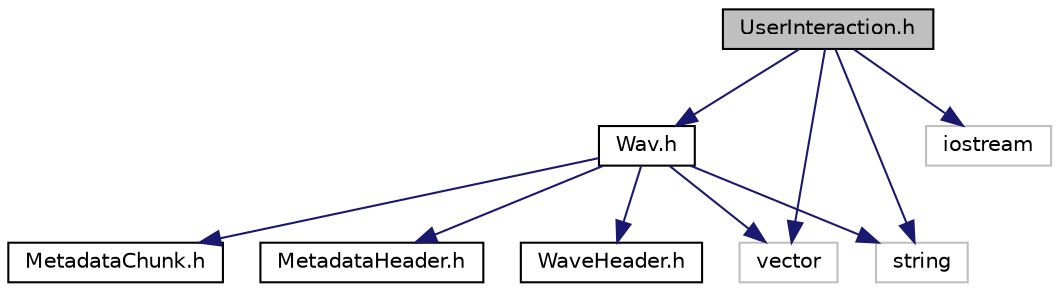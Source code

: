 digraph "UserInteraction.h"
{
  edge [fontname="Helvetica",fontsize="10",labelfontname="Helvetica",labelfontsize="10"];
  node [fontname="Helvetica",fontsize="10",shape=record];
  Node0 [label="UserInteraction.h",height=0.2,width=0.4,color="black", fillcolor="grey75", style="filled", fontcolor="black"];
  Node0 -> Node1 [color="midnightblue",fontsize="10",style="solid"];
  Node1 [label="Wav.h",height=0.2,width=0.4,color="black", fillcolor="white", style="filled",URL="$d1/d71/Wav_8h.html"];
  Node1 -> Node2 [color="midnightblue",fontsize="10",style="solid"];
  Node2 [label="MetadataChunk.h",height=0.2,width=0.4,color="black", fillcolor="white", style="filled",URL="$de/d67/MetadataChunk_8h.html"];
  Node1 -> Node3 [color="midnightblue",fontsize="10",style="solid"];
  Node3 [label="MetadataHeader.h",height=0.2,width=0.4,color="black", fillcolor="white", style="filled",URL="$de/db0/MetadataHeader_8h.html"];
  Node1 -> Node4 [color="midnightblue",fontsize="10",style="solid"];
  Node4 [label="WaveHeader.h",height=0.2,width=0.4,color="black", fillcolor="white", style="filled",URL="$df/d39/WaveHeader_8h_source.html"];
  Node1 -> Node5 [color="midnightblue",fontsize="10",style="solid"];
  Node5 [label="vector",height=0.2,width=0.4,color="grey75", fillcolor="white", style="filled"];
  Node1 -> Node6 [color="midnightblue",fontsize="10",style="solid"];
  Node6 [label="string",height=0.2,width=0.4,color="grey75", fillcolor="white", style="filled"];
  Node0 -> Node7 [color="midnightblue",fontsize="10",style="solid"];
  Node7 [label="iostream",height=0.2,width=0.4,color="grey75", fillcolor="white", style="filled"];
  Node0 -> Node6 [color="midnightblue",fontsize="10",style="solid"];
  Node0 -> Node5 [color="midnightblue",fontsize="10",style="solid"];
}
